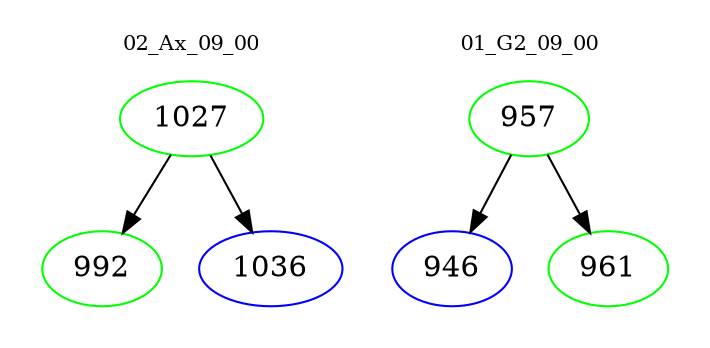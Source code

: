 digraph{
subgraph cluster_0 {
color = white
label = "02_Ax_09_00";
fontsize=10;
T0_1027 [label="1027", color="green"]
T0_1027 -> T0_992 [color="black"]
T0_992 [label="992", color="green"]
T0_1027 -> T0_1036 [color="black"]
T0_1036 [label="1036", color="blue"]
}
subgraph cluster_1 {
color = white
label = "01_G2_09_00";
fontsize=10;
T1_957 [label="957", color="green"]
T1_957 -> T1_946 [color="black"]
T1_946 [label="946", color="blue"]
T1_957 -> T1_961 [color="black"]
T1_961 [label="961", color="green"]
}
}
